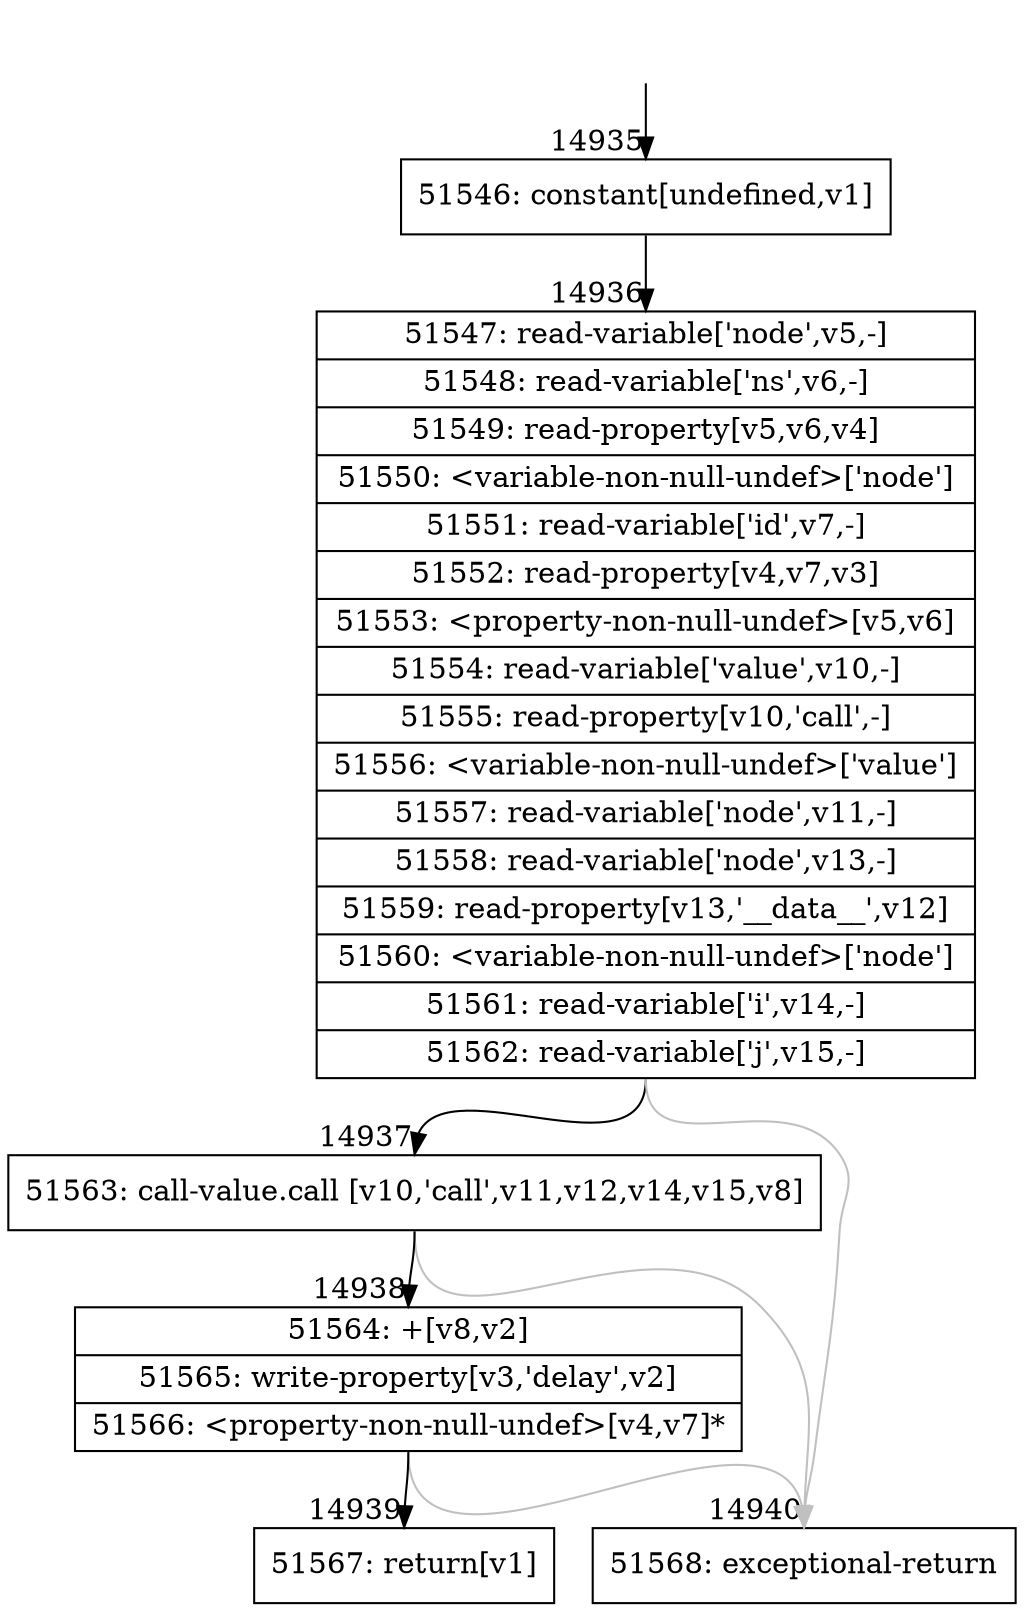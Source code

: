 digraph {
rankdir="TD"
BB_entry1395[shape=none,label=""];
BB_entry1395 -> BB14935 [tailport=s, headport=n, headlabel="    14935"]
BB14935 [shape=record label="{51546: constant[undefined,v1]}" ] 
BB14935 -> BB14936 [tailport=s, headport=n, headlabel="      14936"]
BB14936 [shape=record label="{51547: read-variable['node',v5,-]|51548: read-variable['ns',v6,-]|51549: read-property[v5,v6,v4]|51550: \<variable-non-null-undef\>['node']|51551: read-variable['id',v7,-]|51552: read-property[v4,v7,v3]|51553: \<property-non-null-undef\>[v5,v6]|51554: read-variable['value',v10,-]|51555: read-property[v10,'call',-]|51556: \<variable-non-null-undef\>['value']|51557: read-variable['node',v11,-]|51558: read-variable['node',v13,-]|51559: read-property[v13,'__data__',v12]|51560: \<variable-non-null-undef\>['node']|51561: read-variable['i',v14,-]|51562: read-variable['j',v15,-]}" ] 
BB14936 -> BB14937 [tailport=s, headport=n, headlabel="      14937"]
BB14936 -> BB14940 [tailport=s, headport=n, color=gray, headlabel="      14940"]
BB14937 [shape=record label="{51563: call-value.call [v10,'call',v11,v12,v14,v15,v8]}" ] 
BB14937 -> BB14938 [tailport=s, headport=n, headlabel="      14938"]
BB14937 -> BB14940 [tailport=s, headport=n, color=gray]
BB14938 [shape=record label="{51564: +[v8,v2]|51565: write-property[v3,'delay',v2]|51566: \<property-non-null-undef\>[v4,v7]*}" ] 
BB14938 -> BB14939 [tailport=s, headport=n, headlabel="      14939"]
BB14938 -> BB14940 [tailport=s, headport=n, color=gray]
BB14939 [shape=record label="{51567: return[v1]}" ] 
BB14940 [shape=record label="{51568: exceptional-return}" ] 
//#$~ 8809
}
